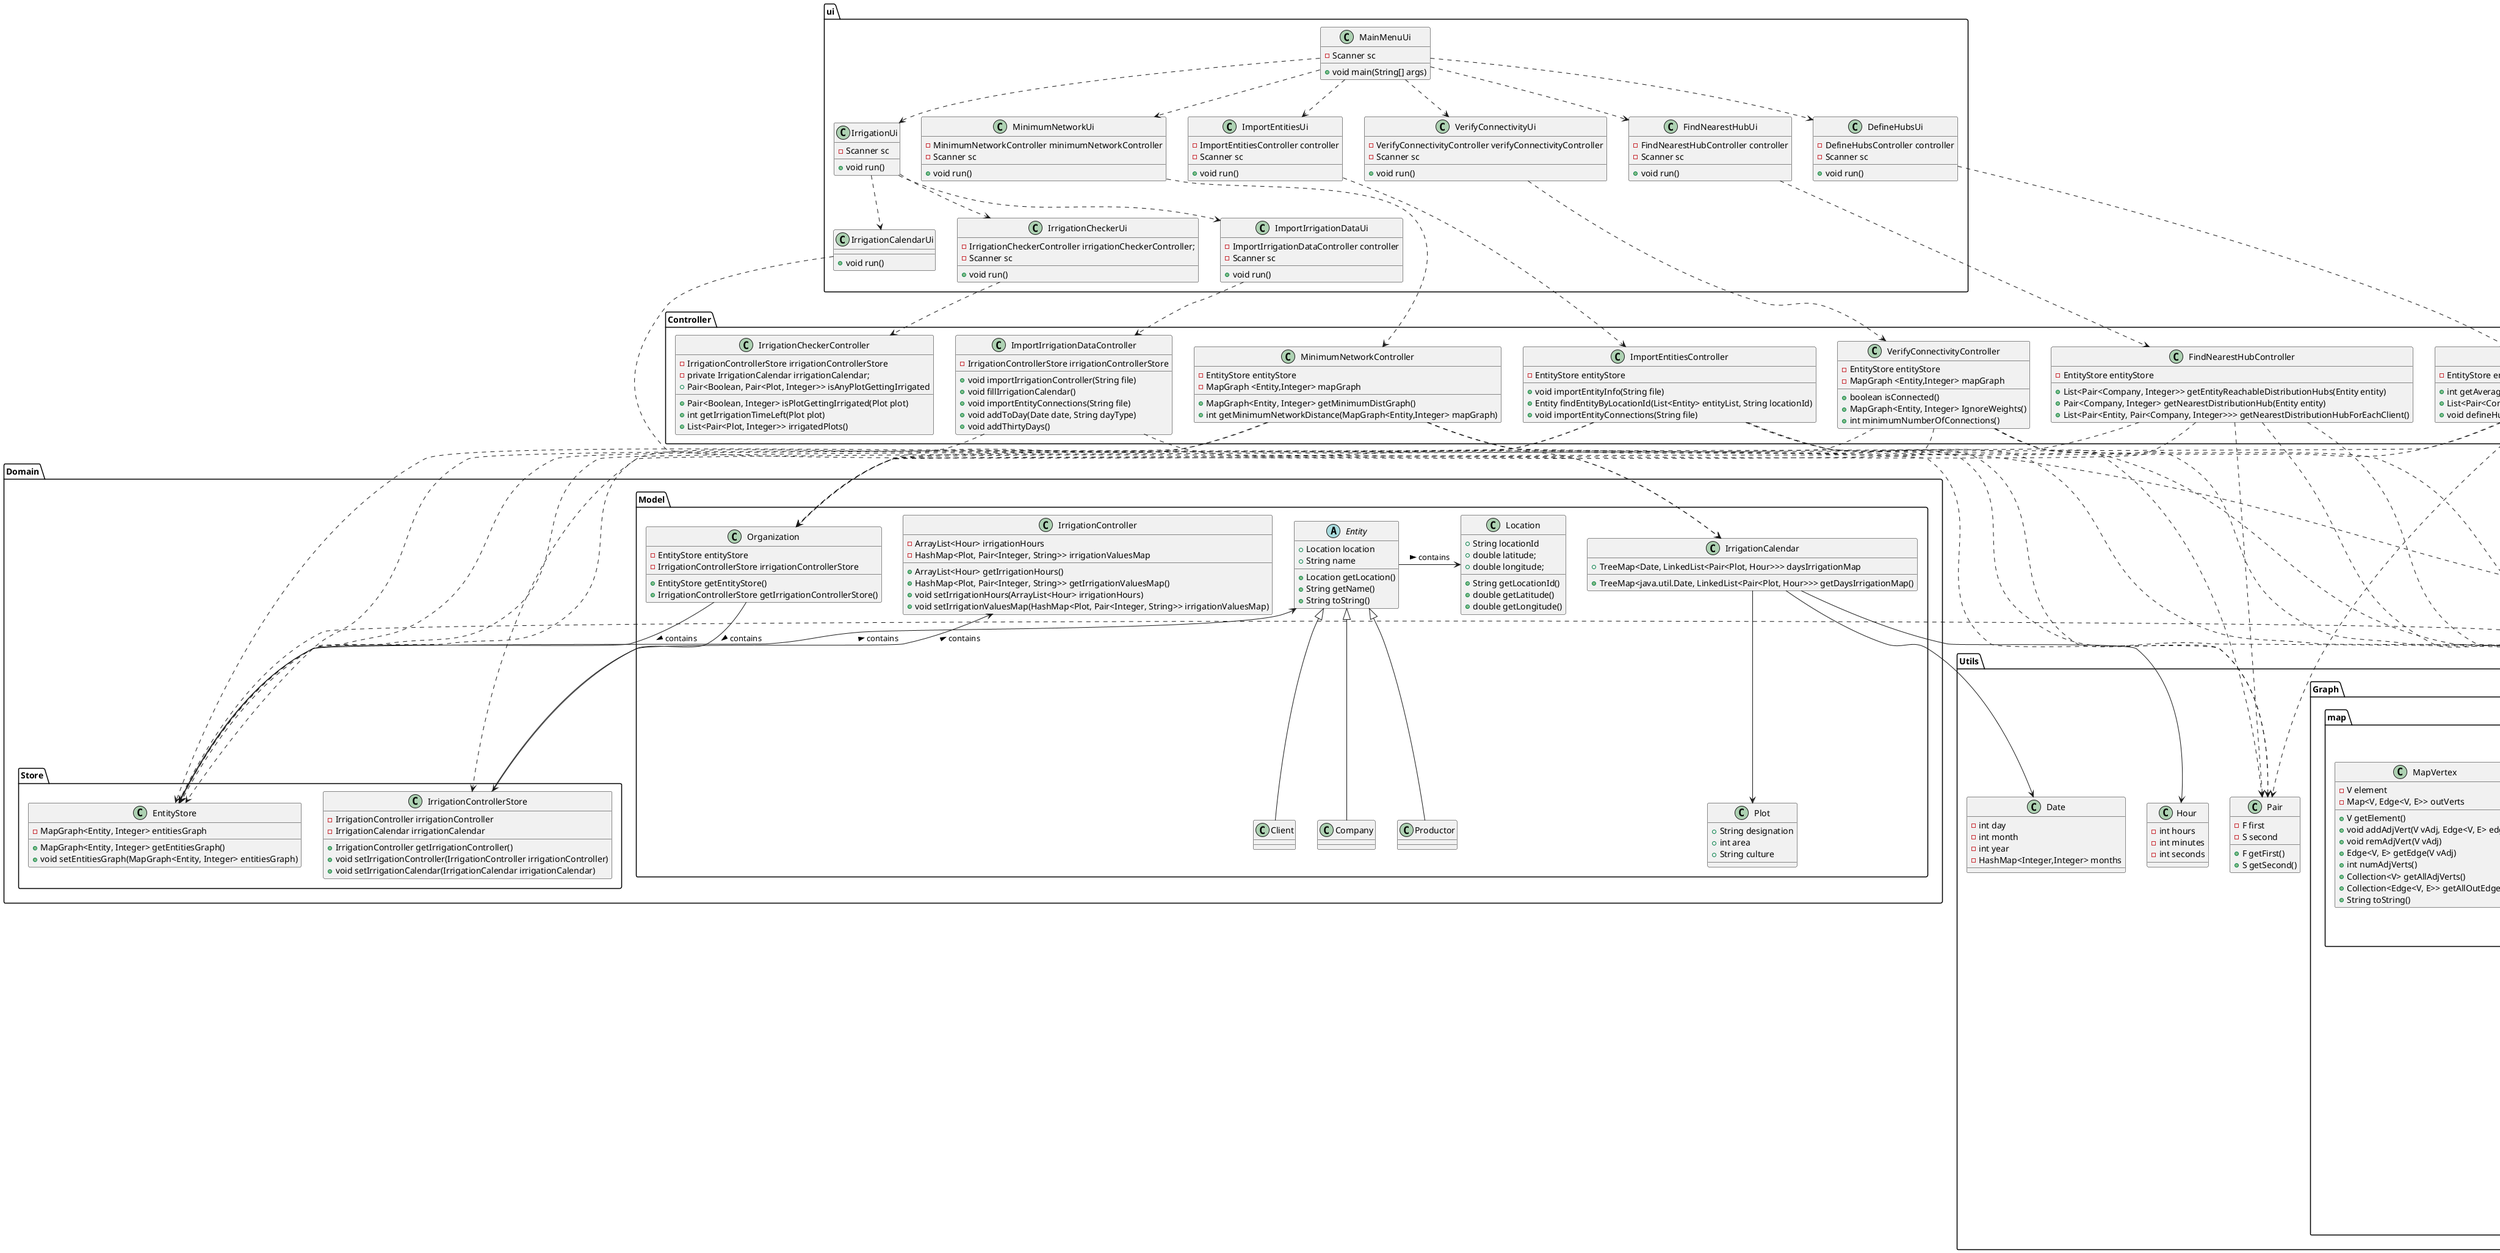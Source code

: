 @startuml
'https://plantuml.com/class-diagram

package ui {
class DefineHubsUi{
-DefineHubsController controller
-Scanner sc
+void run()
}
class IrrigationUi{
-Scanner sc
+void run()
}
class IrrigationCheckerUi{
-IrrigationCheckerController irrigationCheckerController;
-Scanner sc
+void run()
}
class IrrigationCalendarUi{
+void run()
}
class ImportIrrigationDataUi{
-ImportIrrigationDataController controller
-Scanner sc
+void run()
}
class ImportEntitiesUi{
-ImportEntitiesController controller
-Scanner sc
+void run()
}
class FindNearestHubUi{
-FindNearestHubController controller
-Scanner sc
+void run()
}
class VerifyConnectivityUi{
-VerifyConnectivityController verifyConnectivityController
-Scanner sc
+void run()
}
class MainMenuUi{
-Scanner sc
+void main(String[] args)
}
class MinimumNetworkUi{
-MinimumNetworkController minimumNetworkController
-Scanner sc
+void run()
}
}
package Controller {
class DefineHubsController{
-EntityStore entityStore
+int getAverageProximityDistanceOfCompany(Company company)
+List<Pair<Company, Integer>> getCompanyAverageDistanceList()
+void defineHubs(int numberOfHubs)
}
class IrrigationCheckerController{
-IrrigationControllerStore irrigationControllerStore
-private IrrigationCalendar irrigationCalendar;
+Pair<Boolean, Integer> isPlotGettingIrrigated(Plot plot)
+int getIrrigationTimeLeft(Plot plot)
+List<Pair<Plot, Integer>> irrigatedPlots()
+Pair<Boolean, Pair<Plot, Integer>> isAnyPlotGettingIrrigated
}
class ImportIrrigationDataController{
-IrrigationControllerStore irrigationControllerStore
+void importIrrigationController(String file)
+void fillIrrigationCalendar()
+void importEntityConnections(String file)
+void addToDay(Date date, String dayType)
+void addThirtyDays()
}
class ImportEntitiesController{
-EntityStore entityStore
+void importEntityInfo(String file)
+Entity findEntityByLocationId(List<Entity> entityList, String locationId)
+void importEntityConnections(String file)
}
class FindNearestHubController{
-EntityStore entityStore
+List<Pair<Company, Integer>> getEntityReachableDistributionHubs(Entity entity)
+Pair<Company, Integer> getNearestDistributionHub(Entity entity)
+List<Pair<Entity, Pair<Company, Integer>>> getNearestDistributionHubForEachClient()
}
class VerifyConnectivityController{
-EntityStore entityStore
-MapGraph <Entity,Integer> mapGraph
+boolean isConnected()
+MapGraph<Entity, Integer> IgnoreWeights()
+int minimumNumberOfConnections()
}
class MinimumNetworkController{
-EntityStore entityStore
-MapGraph <Entity,Integer> mapGraph
+MapGraph<Entity, Integer> getMinimumDistGraph()
+int getMinimumNetworkDistance(MapGraph<Entity,Integer> mapGraph)
}
}
package Domain {

package Store {
class EntityStore {
-MapGraph<Entity, Integer> entitiesGraph
+MapGraph<Entity, Integer> getEntitiesGraph()
+void setEntitiesGraph(MapGraph<Entity, Integer> entitiesGraph)
}
class IrrigationControllerStore {
-IrrigationController irrigationController
-IrrigationCalendar irrigationCalendar
+IrrigationController getIrrigationController()
+void setIrrigationController(IrrigationController irrigationController)
+void setIrrigationCalendar(IrrigationCalendar irrigationCalendar)
}

}
package Model {
class IrrigationCalendar {
+TreeMap<Date, LinkedList<Pair<Plot, Hour>>> daysIrrigationMap
+TreeMap<java.util.Date, LinkedList<Pair<Plot, Hour>>> getDaysIrrigationMap()
}

class IrrigationController {
-ArrayList<Hour> irrigationHours
-HashMap<Plot, Pair<Integer, String>> irrigationValuesMap
+ArrayList<Hour> getIrrigationHours()
+HashMap<Plot, Pair<Integer, String>> getIrrigationValuesMap()
+void setIrrigationHours(ArrayList<Hour> irrigationHours)
+void setIrrigationValuesMap(HashMap<Plot, Pair<Integer, String>> irrigationValuesMap)
}
class Plot {
+String designation
+int area
+String culture
}
abstract class Entity {
+Location location
+String name
+Location getLocation()
+String getName()
+String toString()

}

class Client extends Entity {
}

class Company extends Entity {
}

class Productor extends Entity {
}

class Location {
+String locationId
+double latitude;
+double longitude;
+String getLocationId()
+double getLatitude()
+double getLongitude()
}

class Organization {
-EntityStore entityStore
-IrrigationControllerStore irrigationControllerStore
+EntityStore getEntityStore()
+IrrigationControllerStore getIrrigationControllerStore()
}

}

}
package Utils {
class Hour {
-int hours
-int minutes
-int seconds
}

class Date {
-int day
-int month
-int year
-HashMap<Integer,Integer> months
}
class Pair {
-F first
-S second
+F getFirst()
+S getSecond()

}

package Graph {

package map {

class MapGraph {
-Map<V, MapVertex<V, E>> mapVertices
+boolean validVertex(V vert)
+Collection<V> adjVertices(V vert)
+Collection<Edge<V, E>> edges()
+Edge<V, E> edge(V vOrig, V vDest)
+int outDegree(V vert)
+int inDegree(V vert)
+ Collection<Edge<V, E>> outgoingEdges(V vert)
+Collection<Edge<V, E>> incomingEdges(V vert)
+boolean addVertex(V vert)
+boolean addEdge(V vOrig, V vDest, E weight)
+boolean removeVertex(V vert)
+boolean removeEdge(V vOrig, V vDest)
+MapGraph<V, E> clone()
+String toString()
}

class MapVertex {
-V element
-Map<V, Edge<V, E>> outVerts
+V getElement()
+void addAdjVert(V vAdj, Edge<V, E> edge)
+void remAdjVert(V vAdj)
+Edge<V, E> getEdge(V vAdj)
+int numAdjVerts()
+Collection<V> getAllAdjVerts()
+Collection<Edge<V, E>> getAllOutEdges()
+String toString()
}

}

class Edge {
-V vOrig
-V vDest
-E weight
+V getVOrig()
+V getVDest()
+E getWeight()
+String toString()
+boolean equals(Object o)
+int compareTo(Object o)
}

interface Graph {
+boolean isDirected()
+int numVertices()
+ArrayList<V> vertices()
+boolean validVertex(V vert)
+int key(V vert)
+V vertex(int key)
+Collection<V> adjVertices(V vert)
+int numEdges()
+Collection<Edge<V, E>> edges()
+Edge<V, E> edge(V vOrig, V vDest)
+int outDegree(V vert)
+int inDegree(V vert)
+Collection<Edge<V, E>> outgoingEdges(V vert)
+Collection<Edge<V, E>> incomingEdges(V vert)
+boolean addVertex(V vert)
+boolean addEdge(V vOrig, V vDest, E weight)
+boolean removeVertex(V vert)
+boolean removeEdge(V vOrig, V vDest)
+Graph<V, E> clone()
}

class Algorithms {
+LinkedList<V> BreadthFirstSearch(Graph<V, E> g, V vert)
+void DepthFirstSearch(Graph<V, E> g, V vOrig, boolean[] visited, LinkedList<V> qdfs)
+LinkedList<V> DepthFirstSearch(Graph<V, E> g, V vert)
+void allPaths(Graph<V, E> g, V vOrig, V vDest, boolean[] visited, LinkedList<V> path, ArrayList<LinkedList<V>> paths)
+void shortestPathDijkstra(Graph<V, E> g, V vOrig, Comparator<E> ce, BinaryOperator<E> sum, E zero, boolean[] visited, V [] pathKeys, E [] dist)
+boolean shortestPaths(Graph<V, E> g, V vOrig, Comparator<E> ce, BinaryOperator<E> sum, E zero, ArrayList<LinkedList<V>> paths, ArrayList<E> dists)
+void getPath(Graph<V, E> g, V vOrig, V vDest, V [] pathKeys, LinkedList<V> path)
+MatrixGraph<V,E> minDistGraph(Graph <V,E> g, Comparator<E> ce, BinaryOperator<E> sum)
+MapGraph<V,E> kruskallAlgorithm(Graph<V,E> g)
}


MainMenuUi .->MinimumNetworkUi
MainMenuUi .->DefineHubsUi
MainMenuUi .->FindNearestHubUi
MainMenuUi .->VerifyConnectivityUi
MainMenuUi .->ImportEntitiesUi
MainMenuUi .->IrrigationUi
IrrigationUi .-> IrrigationCheckerUi
IrrigationUi .-> IrrigationCalendarUi
IrrigationUi .-> ImportIrrigationDataUi
IrrigationCheckerUi .-> IrrigationCheckerController
IrrigationCalendarUi .-> IrrigationCalendar
ImportIrrigationDataUi .-> ImportIrrigationDataController
ImportIrrigationDataController .-> IrrigationControllerStore
ImportIrrigationDataController .-> IrrigationCalendar
IrrigationCalendar --> Date
IrrigationCalendar --> Hour
IrrigationCalendar --> Plot
IrrigationControllerStore -> IrrigationController : contains >
Organization --> IrrigationControllerStore : contains >
MapGraph .-> Graph
MapGraph -> Edge : contains >
MinimumNetworkUi .-> MinimumNetworkController
MinimumNetworkController .-> MapGraph
MinimumNetworkController .-> Algorithms
MinimumNetworkController .-> Pair
MinimumNetworkController .-> EntityStore
MinimumNetworkController .-> Organization
VerifyConnectivityUi .-> VerifyConnectivityController
VerifyConnectivityController .-> MapGraph
VerifyConnectivityController .-> Algorithms
VerifyConnectivityController .-> Pair
VerifyConnectivityController .-> EntityStore
VerifyConnectivityController .-> Organization
DefineHubsUi .-> DefineHubsController
DefineHubsController .-> MapGraph
DefineHubsController .-> Algorithms
DefineHubsController .-> Pair
DefineHubsController .-> EntityStore
DefineHubsController .-> Organization
FindNearestHubUi .-> FindNearestHubController
FindNearestHubController .-> MapGraph
FindNearestHubController .-> Algorithms
FindNearestHubController .-> Pair
FindNearestHubController .-> EntityStore
FindNearestHubController .-> Organization
ImportEntitiesUi .-> ImportEntitiesController
ImportEntitiesController .-> MapGraph
ImportEntitiesController .-> Algorithms
ImportEntitiesController .-> Pair
ImportEntitiesController .-> EntityStore
ImportEntitiesController .-> Organization
EntityStore -> Entity : contains >
Organization --> EntityStore : contains >
EntityStore .-> MapGraph
Entity -> Location : contains >

@enduml